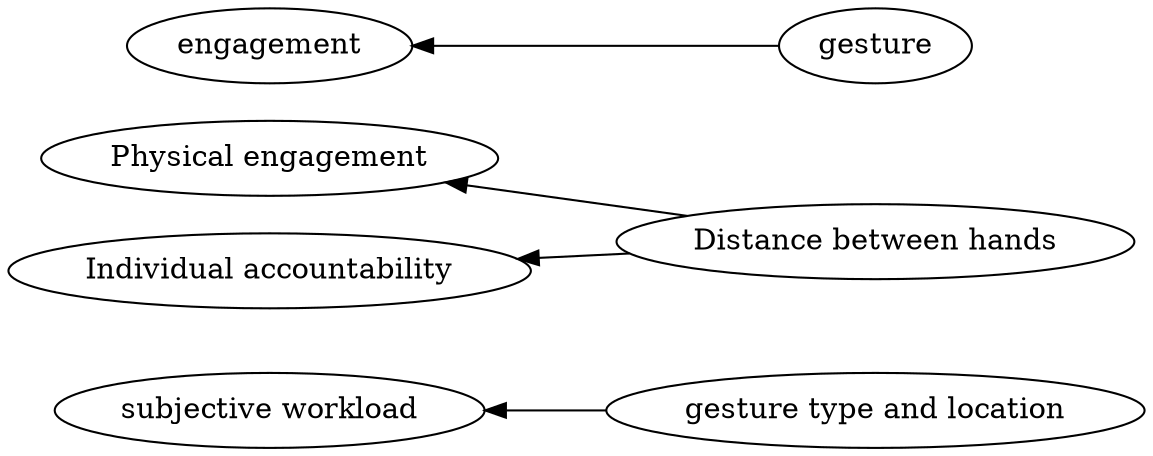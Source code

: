 digraph Test {
	rankdir=RL
	size="15,15"
	overlap=false
	splines=true
	{rank=same; "gesture type and location" "Distance between hands" "gesture";}
	{rank=same; "subjective workload" "Physical engagement" "Individual accountability" "engagement";}
	gesture [href="https://scholar.google.com/scholar?hl=en&q=The%20Additive%20Value%20of%20Multimodal%20Features%20for%20Predicting%20Engagement,%20Frustration,%20and%20Learning%20during%20Tutoring"]
	gesture -> engagement
	"Distance between hands" [href="https://scholar.google.com/scholar?hl=en&q=Using%20Multimodal%20Learning%20Analytics%20to%20Identify%20Aspects%20of%20Collaboration%20in%20Project-Based%20Learning"]
	"Distance between hands" -> "Physical engagement"
	"gesture type and location" [href="https://scholar.google.com/scholar?hl=en&q=Improving%20Visibility%20of%20Remote%20Gestures%20in%20Distributed%20Tabletop%20Collaboration"]
	"gesture type and location" -> "subjective workload"
	"Distance between hands" [href="https://scholar.google.com/scholar?hl=en&q=Using%20Multimodal%20Learning%20Analytics%20to%20Identify%20Aspects%20of%20Collaboration%20in%20Project-Based%20Learning"]
	"Distance between hands" -> "Individual accountability"
}
